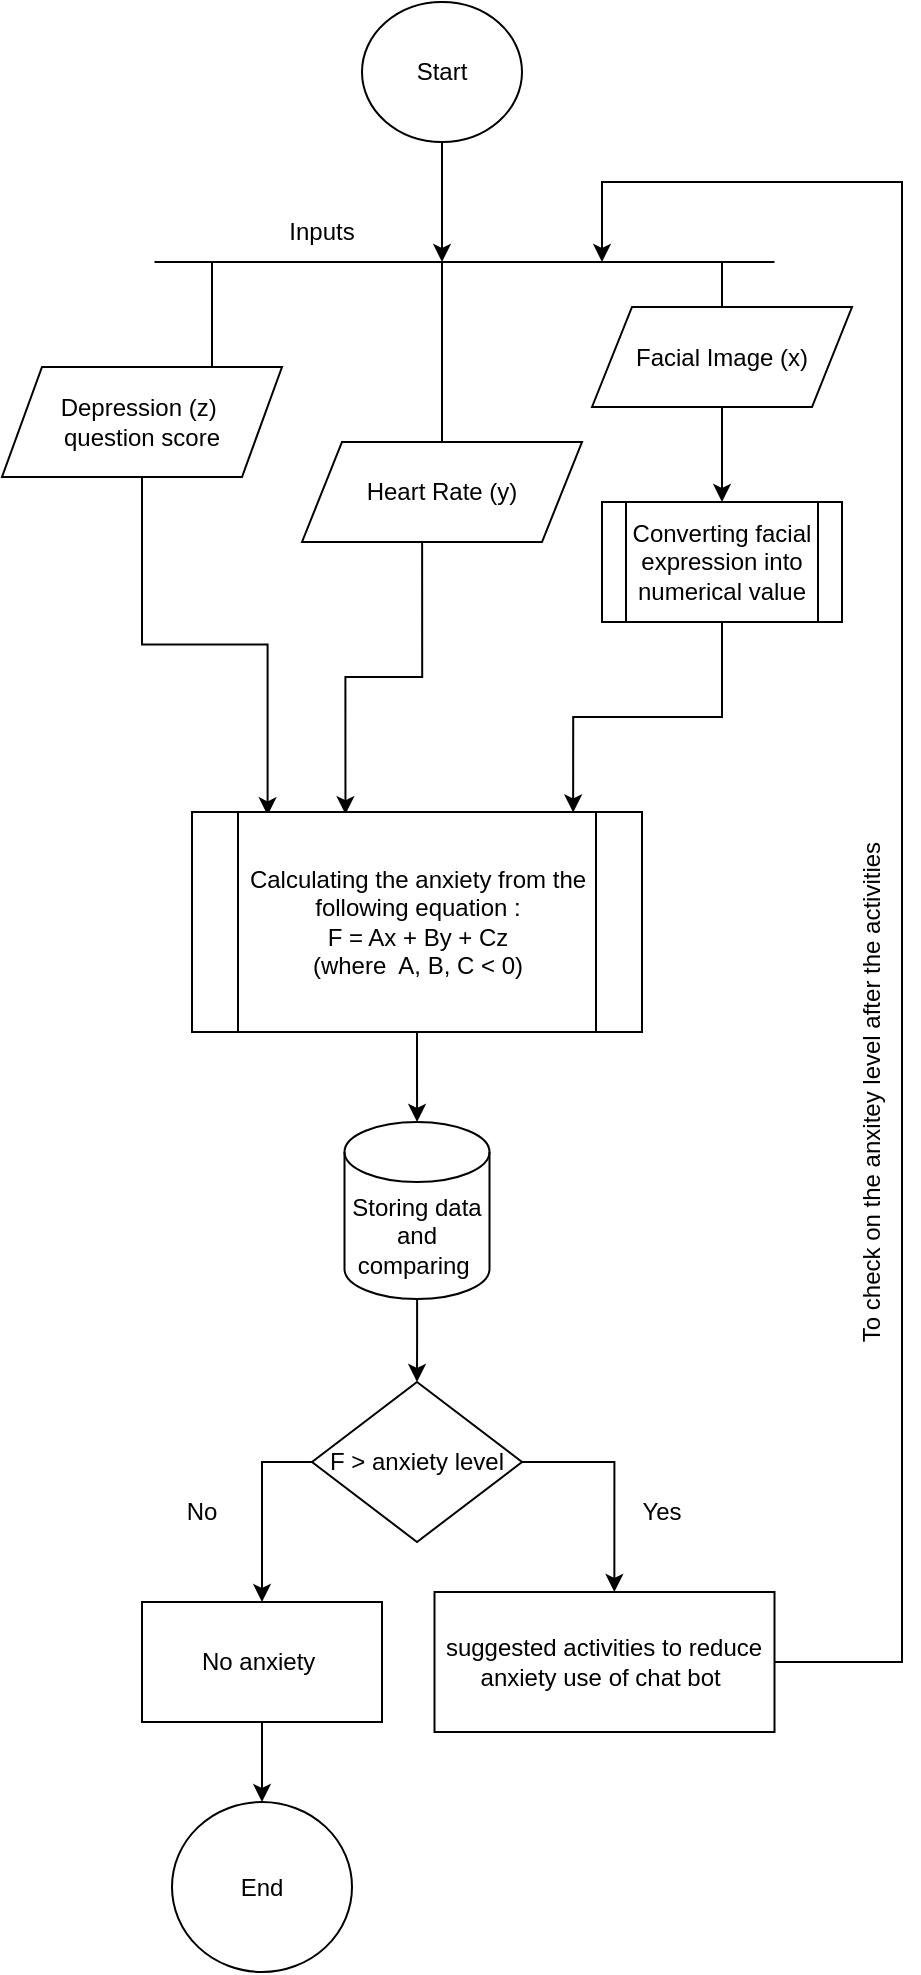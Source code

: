 <mxfile version="26.0.6">
  <diagram name="Page-1" id="cUHa42amnq8aRSpTnHR6">
    <mxGraphModel dx="2240" dy="1012" grid="1" gridSize="10" guides="1" tooltips="1" connect="1" arrows="1" fold="1" page="1" pageScale="1" pageWidth="850" pageHeight="1100" math="0" shadow="0">
      <root>
        <mxCell id="0" />
        <mxCell id="1" parent="0" />
        <mxCell id="rbP3sW8bzj9Rn7EB19me-6" style="edgeStyle=orthogonalEdgeStyle;rounded=0;orthogonalLoop=1;jettySize=auto;html=1;entryX=0.5;entryY=0;entryDx=0;entryDy=0;" edge="1" parent="1" source="riJcFSdoU8aNn6zIyN4Z-1" target="riJcFSdoU8aNn6zIyN4Z-4">
          <mxGeometry relative="1" as="geometry" />
        </mxCell>
        <mxCell id="riJcFSdoU8aNn6zIyN4Z-1" value="Facial Image (x)" style="shape=parallelogram;perimeter=parallelogramPerimeter;whiteSpace=wrap;html=1;fixedSize=1;" parent="1" vertex="1">
          <mxGeometry x="485" y="242.5" width="130" height="50" as="geometry" />
        </mxCell>
        <mxCell id="riJcFSdoU8aNn6zIyN4Z-6" style="edgeStyle=orthogonalEdgeStyle;rounded=0;orthogonalLoop=1;jettySize=auto;html=1;exitX=0.429;exitY=1;exitDx=0;exitDy=0;entryX=0.341;entryY=0.01;entryDx=0;entryDy=0;entryPerimeter=0;exitPerimeter=0;" parent="1" source="riJcFSdoU8aNn6zIyN4Z-2" target="riJcFSdoU8aNn6zIyN4Z-8" edge="1">
          <mxGeometry relative="1" as="geometry">
            <mxPoint x="420" y="210" as="targetPoint" />
          </mxGeometry>
        </mxCell>
        <mxCell id="riJcFSdoU8aNn6zIyN4Z-2" value="Heart Rate (y)" style="shape=parallelogram;perimeter=parallelogramPerimeter;whiteSpace=wrap;html=1;fixedSize=1;" parent="1" vertex="1">
          <mxGeometry x="340" y="310" width="140" height="50" as="geometry" />
        </mxCell>
        <mxCell id="rbP3sW8bzj9Rn7EB19me-7" style="edgeStyle=orthogonalEdgeStyle;rounded=0;orthogonalLoop=1;jettySize=auto;html=1;entryX=0.168;entryY=0.015;entryDx=0;entryDy=0;entryPerimeter=0;" edge="1" parent="1" source="riJcFSdoU8aNn6zIyN4Z-3" target="riJcFSdoU8aNn6zIyN4Z-8">
          <mxGeometry relative="1" as="geometry">
            <mxPoint x="320" y="490" as="targetPoint" />
          </mxGeometry>
        </mxCell>
        <mxCell id="riJcFSdoU8aNn6zIyN4Z-3" value="Depression (z)&amp;nbsp;&lt;div&gt;question score&lt;/div&gt;" style="shape=parallelogram;perimeter=parallelogramPerimeter;whiteSpace=wrap;html=1;fixedSize=1;direction=west;" parent="1" vertex="1">
          <mxGeometry x="190" y="272.5" width="140" height="55" as="geometry" />
        </mxCell>
        <mxCell id="riJcFSdoU8aNn6zIyN4Z-9" style="edgeStyle=orthogonalEdgeStyle;rounded=0;orthogonalLoop=1;jettySize=auto;html=1;exitX=0.5;exitY=1;exitDx=0;exitDy=0;entryX=0.847;entryY=0.002;entryDx=0;entryDy=0;entryPerimeter=0;" parent="1" source="riJcFSdoU8aNn6zIyN4Z-4" target="riJcFSdoU8aNn6zIyN4Z-8" edge="1">
          <mxGeometry relative="1" as="geometry">
            <mxPoint x="510" y="340" as="targetPoint" />
          </mxGeometry>
        </mxCell>
        <mxCell id="riJcFSdoU8aNn6zIyN4Z-4" value="Converting facial expression into numerical value" style="shape=process;whiteSpace=wrap;html=1;backgroundOutline=1;" parent="1" vertex="1">
          <mxGeometry x="490" y="340" width="120" height="60" as="geometry" />
        </mxCell>
        <mxCell id="rbP3sW8bzj9Rn7EB19me-4" value="" style="edgeStyle=orthogonalEdgeStyle;rounded=0;orthogonalLoop=1;jettySize=auto;html=1;" edge="1" parent="1" source="riJcFSdoU8aNn6zIyN4Z-8" target="riJcFSdoU8aNn6zIyN4Z-30">
          <mxGeometry relative="1" as="geometry" />
        </mxCell>
        <mxCell id="riJcFSdoU8aNn6zIyN4Z-8" value="Calculating the anxiety from the following equation :&lt;div&gt;F = Ax + By + Cz&lt;/div&gt;&lt;div&gt;(where&amp;nbsp; A, B, C &amp;lt; 0)&lt;/div&gt;" style="shape=process;whiteSpace=wrap;html=1;backgroundOutline=1;" parent="1" vertex="1">
          <mxGeometry x="285" y="495" width="225" height="110" as="geometry" />
        </mxCell>
        <mxCell id="riJcFSdoU8aNn6zIyN4Z-12" style="edgeStyle=orthogonalEdgeStyle;rounded=0;orthogonalLoop=1;jettySize=auto;html=1;exitX=1;exitY=0.5;exitDx=0;exitDy=0;entryX=0.529;entryY=0;entryDx=0;entryDy=0;entryPerimeter=0;" parent="1" source="riJcFSdoU8aNn6zIyN4Z-10" edge="1" target="riJcFSdoU8aNn6zIyN4Z-11">
          <mxGeometry relative="1" as="geometry">
            <mxPoint x="520" y="620" as="targetPoint" />
            <Array as="points">
              <mxPoint x="496" y="820" />
            </Array>
          </mxGeometry>
        </mxCell>
        <mxCell id="riJcFSdoU8aNn6zIyN4Z-10" value="F &amp;gt; anxiety level" style="rhombus;whiteSpace=wrap;html=1;" parent="1" vertex="1">
          <mxGeometry x="345" y="780" width="105" height="80" as="geometry" />
        </mxCell>
        <mxCell id="riJcFSdoU8aNn6zIyN4Z-26" style="edgeStyle=orthogonalEdgeStyle;rounded=0;orthogonalLoop=1;jettySize=auto;html=1;exitX=1;exitY=0.5;exitDx=0;exitDy=0;" parent="1" source="riJcFSdoU8aNn6zIyN4Z-11" edge="1">
          <mxGeometry relative="1" as="geometry">
            <mxPoint x="490" y="220" as="targetPoint" />
            <mxPoint x="656.25" y="1042.5" as="sourcePoint" />
            <Array as="points">
              <mxPoint x="640" y="920" />
              <mxPoint x="640" y="180" />
              <mxPoint x="490" y="180" />
            </Array>
          </mxGeometry>
        </mxCell>
        <mxCell id="riJcFSdoU8aNn6zIyN4Z-11" value="suggested activities to reduce anxiety use of chat bot&amp;nbsp;" style="rounded=0;whiteSpace=wrap;html=1;" parent="1" vertex="1">
          <mxGeometry x="406.25" y="885" width="170" height="70" as="geometry" />
        </mxCell>
        <mxCell id="riJcFSdoU8aNn6zIyN4Z-13" value="Yes" style="text;html=1;align=center;verticalAlign=middle;whiteSpace=wrap;rounded=0;" parent="1" vertex="1">
          <mxGeometry x="490" y="830" width="60" height="30" as="geometry" />
        </mxCell>
        <mxCell id="riJcFSdoU8aNn6zIyN4Z-20" value="" style="edgeStyle=orthogonalEdgeStyle;rounded=0;orthogonalLoop=1;jettySize=auto;html=1;" parent="1" source="riJcFSdoU8aNn6zIyN4Z-15" target="riJcFSdoU8aNn6zIyN4Z-19" edge="1">
          <mxGeometry relative="1" as="geometry" />
        </mxCell>
        <mxCell id="riJcFSdoU8aNn6zIyN4Z-15" value="No anxiety&amp;nbsp;" style="rounded=0;whiteSpace=wrap;html=1;" parent="1" vertex="1">
          <mxGeometry x="260" y="890" width="120" height="60" as="geometry" />
        </mxCell>
        <mxCell id="riJcFSdoU8aNn6zIyN4Z-19" value="End" style="ellipse;whiteSpace=wrap;html=1;" parent="1" vertex="1">
          <mxGeometry x="275" y="990" width="90" height="85" as="geometry" />
        </mxCell>
        <mxCell id="riJcFSdoU8aNn6zIyN4Z-24" value="" style="edgeStyle=orthogonalEdgeStyle;rounded=0;orthogonalLoop=1;jettySize=auto;html=1;" parent="1" source="riJcFSdoU8aNn6zIyN4Z-21" edge="1">
          <mxGeometry relative="1" as="geometry">
            <mxPoint x="410" y="220" as="targetPoint" />
          </mxGeometry>
        </mxCell>
        <mxCell id="riJcFSdoU8aNn6zIyN4Z-21" value="Start" style="ellipse;whiteSpace=wrap;html=1;" parent="1" vertex="1">
          <mxGeometry x="370" y="90" width="80" height="70" as="geometry" />
        </mxCell>
        <mxCell id="riJcFSdoU8aNn6zIyN4Z-23" value="" style="endArrow=none;html=1;rounded=0;" parent="1" edge="1">
          <mxGeometry width="50" height="50" relative="1" as="geometry">
            <mxPoint x="266.25" y="220" as="sourcePoint" />
            <mxPoint x="576.25" y="220" as="targetPoint" />
          </mxGeometry>
        </mxCell>
        <mxCell id="riJcFSdoU8aNn6zIyN4Z-25" value="Inputs" style="text;html=1;align=center;verticalAlign=middle;whiteSpace=wrap;rounded=0;" parent="1" vertex="1">
          <mxGeometry x="320" y="190" width="60" height="30" as="geometry" />
        </mxCell>
        <mxCell id="riJcFSdoU8aNn6zIyN4Z-27" value="" style="edgeStyle=orthogonalEdgeStyle;rounded=0;orthogonalLoop=1;jettySize=auto;html=1;exitX=0;exitY=0.5;exitDx=0;exitDy=0;entryX=0.5;entryY=0;entryDx=0;entryDy=0;" parent="1" source="riJcFSdoU8aNn6zIyN4Z-10" target="riJcFSdoU8aNn6zIyN4Z-15" edge="1">
          <mxGeometry relative="1" as="geometry">
            <mxPoint x="495" y="365" as="sourcePoint" />
            <mxPoint x="410" y="455" as="targetPoint" />
            <Array as="points">
              <mxPoint x="320" y="820" />
            </Array>
          </mxGeometry>
        </mxCell>
        <mxCell id="riJcFSdoU8aNn6zIyN4Z-28" value="No" style="text;html=1;align=center;verticalAlign=middle;whiteSpace=wrap;rounded=0;" parent="1" vertex="1">
          <mxGeometry x="260" y="830" width="60" height="30" as="geometry" />
        </mxCell>
        <mxCell id="riJcFSdoU8aNn6zIyN4Z-29" value="To check on the anxitey level after the activities" style="text;html=1;align=center;verticalAlign=middle;whiteSpace=wrap;rounded=0;rotation=-90;" parent="1" vertex="1">
          <mxGeometry x="490" y="620" width="270" height="30" as="geometry" />
        </mxCell>
        <mxCell id="riJcFSdoU8aNn6zIyN4Z-33" style="edgeStyle=orthogonalEdgeStyle;rounded=0;orthogonalLoop=1;jettySize=auto;html=1;entryX=0.5;entryY=0;entryDx=0;entryDy=0;" parent="1" source="riJcFSdoU8aNn6zIyN4Z-30" target="riJcFSdoU8aNn6zIyN4Z-10" edge="1">
          <mxGeometry relative="1" as="geometry" />
        </mxCell>
        <mxCell id="riJcFSdoU8aNn6zIyN4Z-30" value="Storing data and comparing&amp;nbsp;" style="shape=cylinder3;whiteSpace=wrap;html=1;boundedLbl=1;backgroundOutline=1;size=15;" parent="1" vertex="1">
          <mxGeometry x="361.25" y="650" width="72.5" height="88.5" as="geometry" />
        </mxCell>
        <mxCell id="ucszzArhb8L1mb2N1nkN-1" value="" style="endArrow=none;html=1;rounded=0;" parent="1" target="riJcFSdoU8aNn6zIyN4Z-1" edge="1">
          <mxGeometry width="50" height="50" relative="1" as="geometry">
            <mxPoint x="550" y="220" as="sourcePoint" />
            <mxPoint x="190" y="90" as="targetPoint" />
            <Array as="points" />
          </mxGeometry>
        </mxCell>
        <mxCell id="ucszzArhb8L1mb2N1nkN-2" value="" style="endArrow=none;html=1;rounded=0;entryX=0.5;entryY=0;entryDx=0;entryDy=0;" parent="1" edge="1" target="riJcFSdoU8aNn6zIyN4Z-2">
          <mxGeometry width="50" height="50" relative="1" as="geometry">
            <mxPoint x="410" y="220" as="sourcePoint" />
            <mxPoint x="450" y="110" as="targetPoint" />
          </mxGeometry>
        </mxCell>
        <mxCell id="ucszzArhb8L1mb2N1nkN-3" value="" style="endArrow=none;html=1;rounded=0;entryX=0.25;entryY=1;entryDx=0;entryDy=0;" parent="1" edge="1" target="riJcFSdoU8aNn6zIyN4Z-3">
          <mxGeometry width="50" height="50" relative="1" as="geometry">
            <mxPoint x="295" y="220" as="sourcePoint" />
            <mxPoint x="295" y="140" as="targetPoint" />
          </mxGeometry>
        </mxCell>
      </root>
    </mxGraphModel>
  </diagram>
</mxfile>
